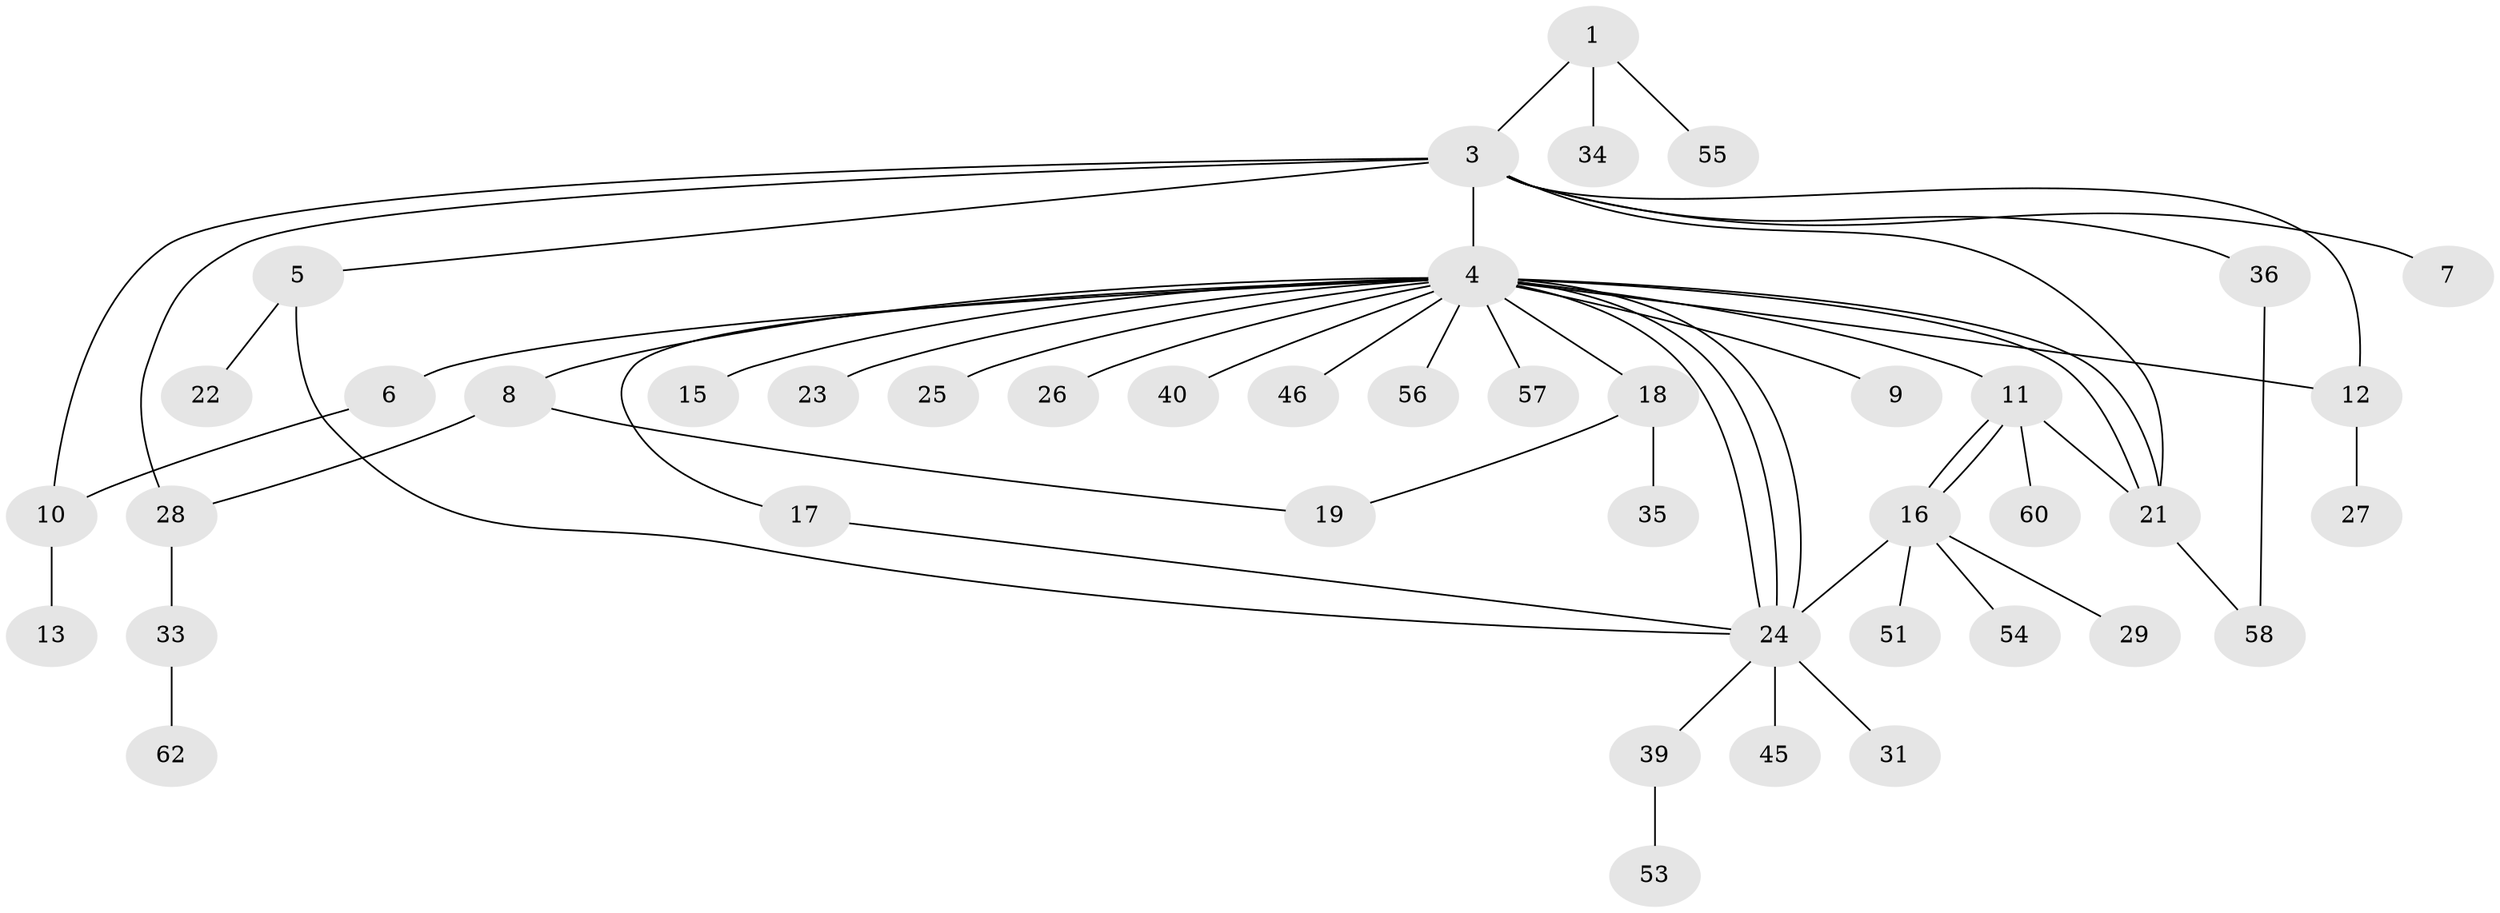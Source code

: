 // Generated by graph-tools (version 1.1) at 2025/23/03/03/25 07:23:53]
// undirected, 44 vertices, 57 edges
graph export_dot {
graph [start="1"]
  node [color=gray90,style=filled];
  1 [super="+2"];
  3 [super="+48"];
  4 [super="+32"];
  5 [super="+14"];
  6;
  7;
  8 [super="+30"];
  9 [super="+50"];
  10 [super="+43"];
  11 [super="+63"];
  12;
  13;
  15;
  16 [super="+20"];
  17;
  18 [super="+42"];
  19 [super="+38"];
  21 [super="+47"];
  22;
  23 [super="+52"];
  24 [super="+37"];
  25;
  26 [super="+59"];
  27 [super="+41"];
  28 [super="+44"];
  29;
  31;
  33 [super="+49"];
  34;
  35;
  36;
  39;
  40;
  45;
  46;
  51;
  53;
  54;
  55;
  56;
  57;
  58 [super="+61"];
  60;
  62;
  1 -- 34;
  1 -- 3;
  1 -- 55;
  3 -- 4;
  3 -- 5;
  3 -- 7;
  3 -- 21;
  3 -- 28 [weight=2];
  3 -- 36;
  3 -- 10;
  3 -- 12;
  4 -- 6;
  4 -- 8;
  4 -- 9;
  4 -- 11;
  4 -- 12;
  4 -- 15;
  4 -- 17;
  4 -- 18;
  4 -- 21;
  4 -- 21;
  4 -- 23;
  4 -- 24;
  4 -- 24;
  4 -- 24;
  4 -- 25;
  4 -- 26;
  4 -- 40;
  4 -- 46;
  4 -- 56;
  4 -- 57;
  5 -- 22;
  5 -- 24;
  6 -- 10;
  8 -- 19;
  8 -- 28;
  10 -- 13;
  11 -- 16;
  11 -- 16;
  11 -- 60;
  11 -- 21;
  12 -- 27;
  16 -- 29;
  16 -- 51;
  16 -- 54;
  16 -- 24;
  17 -- 24;
  18 -- 19;
  18 -- 35;
  21 -- 58;
  24 -- 31;
  24 -- 39;
  24 -- 45;
  28 -- 33;
  33 -- 62;
  36 -- 58;
  39 -- 53;
}
